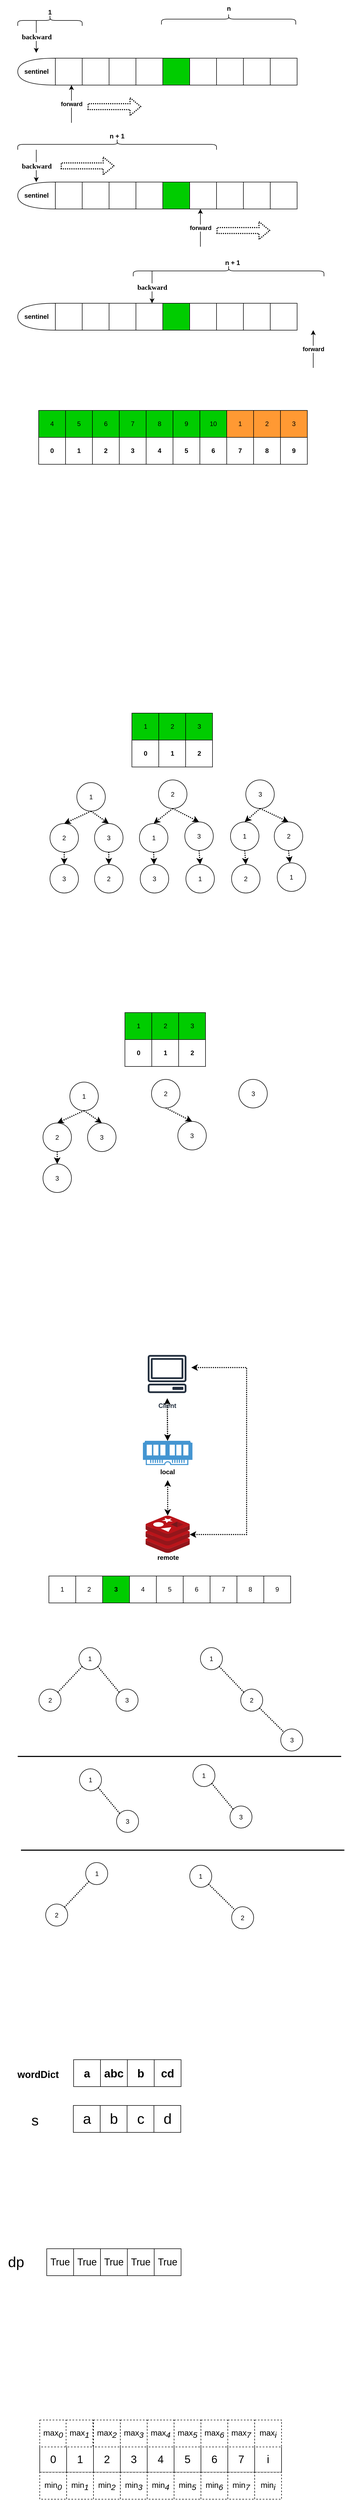 <mxfile version="20.0.1" type="github">
  <diagram id="Dr74Nfa-2rwZNSHrZAWI" name="第 1 页">
    <mxGraphModel dx="1118" dy="1757" grid="0" gridSize="10" guides="1" tooltips="1" connect="1" arrows="1" fold="1" page="1" pageScale="1" pageWidth="827" pageHeight="1169" math="0" shadow="0">
      <root>
        <mxCell id="0" />
        <mxCell id="1" parent="0" />
        <mxCell id="zb1QjtV-zfv-W0wiVC0V-11" value="" style="group;fillColor=#00CC00;" vertex="1" connectable="0" parent="1">
          <mxGeometry x="150" y="465" width="450" height="50" as="geometry" />
        </mxCell>
        <mxCell id="zb1QjtV-zfv-W0wiVC0V-2" value="" style="whiteSpace=wrap;html=1;aspect=fixed;" vertex="1" parent="zb1QjtV-zfv-W0wiVC0V-11">
          <mxGeometry width="50" height="50" as="geometry" />
        </mxCell>
        <mxCell id="zb1QjtV-zfv-W0wiVC0V-3" value="" style="whiteSpace=wrap;html=1;aspect=fixed;" vertex="1" parent="zb1QjtV-zfv-W0wiVC0V-11">
          <mxGeometry x="50" width="50" height="50" as="geometry" />
        </mxCell>
        <mxCell id="zb1QjtV-zfv-W0wiVC0V-4" value="" style="whiteSpace=wrap;html=1;aspect=fixed;" vertex="1" parent="zb1QjtV-zfv-W0wiVC0V-11">
          <mxGeometry x="100" width="50" height="50" as="geometry" />
        </mxCell>
        <mxCell id="zb1QjtV-zfv-W0wiVC0V-5" value="" style="whiteSpace=wrap;html=1;aspect=fixed;" vertex="1" parent="zb1QjtV-zfv-W0wiVC0V-11">
          <mxGeometry x="150" width="50" height="50" as="geometry" />
        </mxCell>
        <mxCell id="zb1QjtV-zfv-W0wiVC0V-6" value="" style="whiteSpace=wrap;html=1;aspect=fixed;fillColor=#00CC00;" vertex="1" parent="zb1QjtV-zfv-W0wiVC0V-11">
          <mxGeometry x="200" width="50" height="50" as="geometry" />
        </mxCell>
        <mxCell id="zb1QjtV-zfv-W0wiVC0V-7" value="" style="whiteSpace=wrap;html=1;aspect=fixed;" vertex="1" parent="zb1QjtV-zfv-W0wiVC0V-11">
          <mxGeometry x="250" width="50" height="50" as="geometry" />
        </mxCell>
        <mxCell id="zb1QjtV-zfv-W0wiVC0V-8" value="" style="whiteSpace=wrap;html=1;aspect=fixed;" vertex="1" parent="zb1QjtV-zfv-W0wiVC0V-11">
          <mxGeometry x="300" width="50" height="50" as="geometry" />
        </mxCell>
        <mxCell id="zb1QjtV-zfv-W0wiVC0V-9" value="" style="whiteSpace=wrap;html=1;aspect=fixed;" vertex="1" parent="zb1QjtV-zfv-W0wiVC0V-11">
          <mxGeometry x="350" width="50" height="50" as="geometry" />
        </mxCell>
        <mxCell id="zb1QjtV-zfv-W0wiVC0V-10" value="" style="whiteSpace=wrap;html=1;aspect=fixed;" vertex="1" parent="zb1QjtV-zfv-W0wiVC0V-11">
          <mxGeometry x="400" width="50" height="50" as="geometry" />
        </mxCell>
        <mxCell id="zb1QjtV-zfv-W0wiVC0V-12" value="&lt;span style=&quot;&quot;&gt;sentinel&lt;/span&gt;" style="shape=or;whiteSpace=wrap;html=1;direction=west;fontStyle=1" vertex="1" parent="1">
          <mxGeometry x="80" y="465" width="70" height="50" as="geometry" />
        </mxCell>
        <mxCell id="zb1QjtV-zfv-W0wiVC0V-13" value="&lt;span style=&quot;font-family: &amp;quot;Microsoft YaHei&amp;quot;; font-size: 13px; text-align: start;&quot;&gt;backward&lt;/span&gt;" style="endArrow=classic;html=1;rounded=0;fontStyle=1" edge="1" parent="1">
          <mxGeometry width="50" height="50" relative="1" as="geometry">
            <mxPoint x="330" y="405" as="sourcePoint" />
            <mxPoint x="330" y="465" as="targetPoint" />
          </mxGeometry>
        </mxCell>
        <mxCell id="zb1QjtV-zfv-W0wiVC0V-14" value="forward" style="endArrow=classic;html=1;rounded=0;fontStyle=1" edge="1" parent="1">
          <mxGeometry width="50" height="50" relative="1" as="geometry">
            <mxPoint x="630" y="585" as="sourcePoint" />
            <mxPoint x="630" y="515" as="targetPoint" />
            <Array as="points">
              <mxPoint x="630" y="545" />
            </Array>
          </mxGeometry>
        </mxCell>
        <mxCell id="zb1QjtV-zfv-W0wiVC0V-16" value="" style="group;fillColor=#00CC00;" vertex="1" connectable="0" parent="1">
          <mxGeometry x="150" y="10" width="450" height="50" as="geometry" />
        </mxCell>
        <mxCell id="zb1QjtV-zfv-W0wiVC0V-17" value="" style="whiteSpace=wrap;html=1;aspect=fixed;" vertex="1" parent="zb1QjtV-zfv-W0wiVC0V-16">
          <mxGeometry width="50" height="50" as="geometry" />
        </mxCell>
        <mxCell id="zb1QjtV-zfv-W0wiVC0V-18" value="" style="whiteSpace=wrap;html=1;aspect=fixed;" vertex="1" parent="zb1QjtV-zfv-W0wiVC0V-16">
          <mxGeometry x="50" width="50" height="50" as="geometry" />
        </mxCell>
        <mxCell id="zb1QjtV-zfv-W0wiVC0V-19" value="" style="whiteSpace=wrap;html=1;aspect=fixed;" vertex="1" parent="zb1QjtV-zfv-W0wiVC0V-16">
          <mxGeometry x="100" width="50" height="50" as="geometry" />
        </mxCell>
        <mxCell id="zb1QjtV-zfv-W0wiVC0V-20" value="" style="whiteSpace=wrap;html=1;aspect=fixed;" vertex="1" parent="zb1QjtV-zfv-W0wiVC0V-16">
          <mxGeometry x="150" width="50" height="50" as="geometry" />
        </mxCell>
        <mxCell id="zb1QjtV-zfv-W0wiVC0V-21" value="" style="whiteSpace=wrap;html=1;aspect=fixed;fillColor=#00CC00;" vertex="1" parent="zb1QjtV-zfv-W0wiVC0V-16">
          <mxGeometry x="200" width="50" height="50" as="geometry" />
        </mxCell>
        <mxCell id="zb1QjtV-zfv-W0wiVC0V-22" value="" style="whiteSpace=wrap;html=1;aspect=fixed;" vertex="1" parent="zb1QjtV-zfv-W0wiVC0V-16">
          <mxGeometry x="250" width="50" height="50" as="geometry" />
        </mxCell>
        <mxCell id="zb1QjtV-zfv-W0wiVC0V-23" value="" style="whiteSpace=wrap;html=1;aspect=fixed;" vertex="1" parent="zb1QjtV-zfv-W0wiVC0V-16">
          <mxGeometry x="300" width="50" height="50" as="geometry" />
        </mxCell>
        <mxCell id="zb1QjtV-zfv-W0wiVC0V-24" value="" style="whiteSpace=wrap;html=1;aspect=fixed;" vertex="1" parent="zb1QjtV-zfv-W0wiVC0V-16">
          <mxGeometry x="350" width="50" height="50" as="geometry" />
        </mxCell>
        <mxCell id="zb1QjtV-zfv-W0wiVC0V-25" value="" style="whiteSpace=wrap;html=1;aspect=fixed;" vertex="1" parent="zb1QjtV-zfv-W0wiVC0V-16">
          <mxGeometry x="400" width="50" height="50" as="geometry" />
        </mxCell>
        <mxCell id="zb1QjtV-zfv-W0wiVC0V-26" value="sentinel" style="shape=or;whiteSpace=wrap;html=1;direction=west;fontStyle=1" vertex="1" parent="1">
          <mxGeometry x="80" y="10" width="70" height="50" as="geometry" />
        </mxCell>
        <mxCell id="zb1QjtV-zfv-W0wiVC0V-27" value="&lt;span style=&quot;font-family: &amp;quot;Microsoft YaHei&amp;quot;; font-size: 13px; text-align: start;&quot;&gt;backward&lt;/span&gt;" style="endArrow=classic;html=1;rounded=0;fontStyle=1" edge="1" parent="1">
          <mxGeometry width="50" height="50" relative="1" as="geometry">
            <mxPoint x="114.5" y="-60" as="sourcePoint" />
            <mxPoint x="114.5" as="targetPoint" />
          </mxGeometry>
        </mxCell>
        <mxCell id="zb1QjtV-zfv-W0wiVC0V-28" value="forward" style="endArrow=classic;html=1;rounded=0;fontStyle=1" edge="1" parent="1">
          <mxGeometry width="50" height="50" relative="1" as="geometry">
            <mxPoint x="180" y="130" as="sourcePoint" />
            <mxPoint x="180" y="60" as="targetPoint" />
            <Array as="points">
              <mxPoint x="180" y="90" />
            </Array>
          </mxGeometry>
        </mxCell>
        <mxCell id="zb1QjtV-zfv-W0wiVC0V-29" value="" style="group;fillColor=#00CC00;" vertex="1" connectable="0" parent="1">
          <mxGeometry x="150" y="240" width="450" height="50" as="geometry" />
        </mxCell>
        <mxCell id="zb1QjtV-zfv-W0wiVC0V-30" value="" style="whiteSpace=wrap;html=1;aspect=fixed;" vertex="1" parent="zb1QjtV-zfv-W0wiVC0V-29">
          <mxGeometry width="50" height="50" as="geometry" />
        </mxCell>
        <mxCell id="zb1QjtV-zfv-W0wiVC0V-31" value="" style="whiteSpace=wrap;html=1;aspect=fixed;" vertex="1" parent="zb1QjtV-zfv-W0wiVC0V-29">
          <mxGeometry x="50" width="50" height="50" as="geometry" />
        </mxCell>
        <mxCell id="zb1QjtV-zfv-W0wiVC0V-32" value="" style="whiteSpace=wrap;html=1;aspect=fixed;" vertex="1" parent="zb1QjtV-zfv-W0wiVC0V-29">
          <mxGeometry x="100" width="50" height="50" as="geometry" />
        </mxCell>
        <mxCell id="zb1QjtV-zfv-W0wiVC0V-33" value="" style="whiteSpace=wrap;html=1;aspect=fixed;" vertex="1" parent="zb1QjtV-zfv-W0wiVC0V-29">
          <mxGeometry x="150" width="50" height="50" as="geometry" />
        </mxCell>
        <mxCell id="zb1QjtV-zfv-W0wiVC0V-34" value="" style="whiteSpace=wrap;html=1;aspect=fixed;fillColor=#00CC00;" vertex="1" parent="zb1QjtV-zfv-W0wiVC0V-29">
          <mxGeometry x="200" width="50" height="50" as="geometry" />
        </mxCell>
        <mxCell id="zb1QjtV-zfv-W0wiVC0V-35" value="" style="whiteSpace=wrap;html=1;aspect=fixed;" vertex="1" parent="zb1QjtV-zfv-W0wiVC0V-29">
          <mxGeometry x="250" width="50" height="50" as="geometry" />
        </mxCell>
        <mxCell id="zb1QjtV-zfv-W0wiVC0V-36" value="" style="whiteSpace=wrap;html=1;aspect=fixed;" vertex="1" parent="zb1QjtV-zfv-W0wiVC0V-29">
          <mxGeometry x="300" width="50" height="50" as="geometry" />
        </mxCell>
        <mxCell id="zb1QjtV-zfv-W0wiVC0V-37" value="" style="whiteSpace=wrap;html=1;aspect=fixed;" vertex="1" parent="zb1QjtV-zfv-W0wiVC0V-29">
          <mxGeometry x="350" width="50" height="50" as="geometry" />
        </mxCell>
        <mxCell id="zb1QjtV-zfv-W0wiVC0V-38" value="" style="whiteSpace=wrap;html=1;aspect=fixed;" vertex="1" parent="zb1QjtV-zfv-W0wiVC0V-29">
          <mxGeometry x="400" width="50" height="50" as="geometry" />
        </mxCell>
        <mxCell id="zb1QjtV-zfv-W0wiVC0V-39" value="&lt;span style=&quot;&quot;&gt;sentinel&lt;/span&gt;" style="shape=or;whiteSpace=wrap;html=1;direction=west;fontStyle=1" vertex="1" parent="1">
          <mxGeometry x="80" y="240" width="70" height="50" as="geometry" />
        </mxCell>
        <mxCell id="zb1QjtV-zfv-W0wiVC0V-40" value="&lt;span style=&quot;font-family: &amp;quot;Microsoft YaHei&amp;quot;; font-size: 13px; text-align: start;&quot;&gt;backward&lt;/span&gt;" style="endArrow=classic;html=1;rounded=0;fontStyle=1" edge="1" parent="1">
          <mxGeometry width="50" height="50" relative="1" as="geometry">
            <mxPoint x="114.5" y="180" as="sourcePoint" />
            <mxPoint x="114.5" y="240" as="targetPoint" />
          </mxGeometry>
        </mxCell>
        <mxCell id="zb1QjtV-zfv-W0wiVC0V-41" value="forward" style="endArrow=classic;html=1;rounded=0;fontStyle=1" edge="1" parent="1">
          <mxGeometry width="50" height="50" relative="1" as="geometry">
            <mxPoint x="420" y="360" as="sourcePoint" />
            <mxPoint x="420" y="290" as="targetPoint" />
            <Array as="points">
              <mxPoint x="420" y="320" />
            </Array>
          </mxGeometry>
        </mxCell>
        <mxCell id="zb1QjtV-zfv-W0wiVC0V-42" value="" style="shape=curlyBracket;whiteSpace=wrap;html=1;rounded=1;fillColor=#00CC00;direction=south;" vertex="1" parent="1">
          <mxGeometry x="80" y="160" width="370" height="20" as="geometry" />
        </mxCell>
        <mxCell id="zb1QjtV-zfv-W0wiVC0V-43" value="n + 1" style="text;html=1;strokeColor=none;fillColor=none;align=center;verticalAlign=middle;whiteSpace=wrap;rounded=0;fontStyle=1" vertex="1" parent="1">
          <mxGeometry x="235" y="140" width="60" height="30" as="geometry" />
        </mxCell>
        <mxCell id="zb1QjtV-zfv-W0wiVC0V-44" value="" style="shape=curlyBracket;whiteSpace=wrap;html=1;rounded=1;fillColor=#00CC00;direction=south;" vertex="1" parent="1">
          <mxGeometry x="80" y="-70" width="120" height="20" as="geometry" />
        </mxCell>
        <mxCell id="zb1QjtV-zfv-W0wiVC0V-45" value="1" style="text;html=1;strokeColor=none;fillColor=none;align=center;verticalAlign=middle;whiteSpace=wrap;rounded=0;fontStyle=1" vertex="1" parent="1">
          <mxGeometry x="110" y="-90" width="60" height="30" as="geometry" />
        </mxCell>
        <mxCell id="zb1QjtV-zfv-W0wiVC0V-46" value="" style="shape=curlyBracket;whiteSpace=wrap;html=1;rounded=1;fillColor=#00CC00;direction=south;" vertex="1" parent="1">
          <mxGeometry x="347.5" y="-72.5" width="250" height="20" as="geometry" />
        </mxCell>
        <mxCell id="zb1QjtV-zfv-W0wiVC0V-47" value="n" style="text;html=1;strokeColor=none;fillColor=none;align=center;verticalAlign=middle;whiteSpace=wrap;rounded=0;fontStyle=1" vertex="1" parent="1">
          <mxGeometry x="442.5" y="-97.5" width="60" height="30" as="geometry" />
        </mxCell>
        <mxCell id="zb1QjtV-zfv-W0wiVC0V-48" value="" style="shape=curlyBracket;whiteSpace=wrap;html=1;rounded=1;fillColor=#00CC00;direction=south;" vertex="1" parent="1">
          <mxGeometry x="295" y="395" width="355" height="20" as="geometry" />
        </mxCell>
        <mxCell id="zb1QjtV-zfv-W0wiVC0V-49" value="n + 1" style="text;html=1;strokeColor=none;fillColor=none;align=center;verticalAlign=middle;whiteSpace=wrap;rounded=0;fontStyle=1" vertex="1" parent="1">
          <mxGeometry x="450" y="375" width="60" height="30" as="geometry" />
        </mxCell>
        <mxCell id="zb1QjtV-zfv-W0wiVC0V-53" value="" style="shape=flexArrow;endArrow=classic;html=1;rounded=0;dashed=1;dashPattern=1 1;fontStyle=1;strokeWidth=2;" edge="1" parent="1">
          <mxGeometry width="50" height="50" relative="1" as="geometry">
            <mxPoint x="210" y="100" as="sourcePoint" />
            <mxPoint x="310" y="100" as="targetPoint" />
          </mxGeometry>
        </mxCell>
        <mxCell id="zb1QjtV-zfv-W0wiVC0V-54" value="" style="shape=flexArrow;endArrow=classic;html=1;rounded=0;dashed=1;dashPattern=1 1;fontStyle=1;strokeWidth=2;" edge="1" parent="1">
          <mxGeometry width="50" height="50" relative="1" as="geometry">
            <mxPoint x="450" y="330" as="sourcePoint" />
            <mxPoint x="550" y="330" as="targetPoint" />
          </mxGeometry>
        </mxCell>
        <mxCell id="zb1QjtV-zfv-W0wiVC0V-55" value="" style="shape=flexArrow;endArrow=classic;html=1;rounded=0;dashed=1;dashPattern=1 1;fontStyle=1;strokeWidth=2;" edge="1" parent="1">
          <mxGeometry width="50" height="50" relative="1" as="geometry">
            <mxPoint x="160" y="210" as="sourcePoint" />
            <mxPoint x="260" y="210" as="targetPoint" />
          </mxGeometry>
        </mxCell>
        <mxCell id="zb1QjtV-zfv-W0wiVC0V-56" value="" style="group" vertex="1" connectable="0" parent="1">
          <mxGeometry x="119" y="664" width="450" height="50" as="geometry" />
        </mxCell>
        <mxCell id="zb1QjtV-zfv-W0wiVC0V-57" value="4" style="whiteSpace=wrap;html=1;aspect=fixed;fillColor=#00CC00;" vertex="1" parent="zb1QjtV-zfv-W0wiVC0V-56">
          <mxGeometry width="50" height="50" as="geometry" />
        </mxCell>
        <mxCell id="zb1QjtV-zfv-W0wiVC0V-58" value="5" style="whiteSpace=wrap;html=1;aspect=fixed;fillColor=#00CC00;" vertex="1" parent="zb1QjtV-zfv-W0wiVC0V-56">
          <mxGeometry x="50" width="50" height="50" as="geometry" />
        </mxCell>
        <mxCell id="zb1QjtV-zfv-W0wiVC0V-59" value="6" style="whiteSpace=wrap;html=1;aspect=fixed;fillColor=#00CC00;" vertex="1" parent="zb1QjtV-zfv-W0wiVC0V-56">
          <mxGeometry x="100" width="50" height="50" as="geometry" />
        </mxCell>
        <mxCell id="zb1QjtV-zfv-W0wiVC0V-60" value="7" style="whiteSpace=wrap;html=1;aspect=fixed;fillColor=#00CC00;" vertex="1" parent="zb1QjtV-zfv-W0wiVC0V-56">
          <mxGeometry x="150" width="50" height="50" as="geometry" />
        </mxCell>
        <mxCell id="zb1QjtV-zfv-W0wiVC0V-61" value="8" style="whiteSpace=wrap;html=1;aspect=fixed;fillColor=#00CC00;" vertex="1" parent="zb1QjtV-zfv-W0wiVC0V-56">
          <mxGeometry x="200" width="50" height="50" as="geometry" />
        </mxCell>
        <mxCell id="zb1QjtV-zfv-W0wiVC0V-62" value="9" style="whiteSpace=wrap;html=1;aspect=fixed;fillColor=#00CC00;" vertex="1" parent="zb1QjtV-zfv-W0wiVC0V-56">
          <mxGeometry x="250" width="50" height="50" as="geometry" />
        </mxCell>
        <mxCell id="zb1QjtV-zfv-W0wiVC0V-63" value="10" style="whiteSpace=wrap;html=1;aspect=fixed;fillColor=#00CC00;" vertex="1" parent="zb1QjtV-zfv-W0wiVC0V-56">
          <mxGeometry x="300" width="50" height="50" as="geometry" />
        </mxCell>
        <mxCell id="zb1QjtV-zfv-W0wiVC0V-64" value="1" style="whiteSpace=wrap;html=1;aspect=fixed;fillColor=#FF9933;" vertex="1" parent="zb1QjtV-zfv-W0wiVC0V-56">
          <mxGeometry x="350" width="50" height="50" as="geometry" />
        </mxCell>
        <mxCell id="zb1QjtV-zfv-W0wiVC0V-65" value="2" style="whiteSpace=wrap;html=1;aspect=fixed;fillColor=#FF9933;" vertex="1" parent="zb1QjtV-zfv-W0wiVC0V-56">
          <mxGeometry x="400" width="50" height="50" as="geometry" />
        </mxCell>
        <mxCell id="zb1QjtV-zfv-W0wiVC0V-66" value="0" style="group;fontStyle=1" vertex="1" connectable="0" parent="1">
          <mxGeometry x="119" y="714" width="450" height="50" as="geometry" />
        </mxCell>
        <mxCell id="zb1QjtV-zfv-W0wiVC0V-67" value="0" style="whiteSpace=wrap;html=1;aspect=fixed;fontStyle=1" vertex="1" parent="zb1QjtV-zfv-W0wiVC0V-66">
          <mxGeometry width="50" height="50" as="geometry" />
        </mxCell>
        <mxCell id="zb1QjtV-zfv-W0wiVC0V-68" value="1" style="whiteSpace=wrap;html=1;aspect=fixed;fontStyle=1" vertex="1" parent="zb1QjtV-zfv-W0wiVC0V-66">
          <mxGeometry x="50" width="50" height="50" as="geometry" />
        </mxCell>
        <mxCell id="zb1QjtV-zfv-W0wiVC0V-69" value="2" style="whiteSpace=wrap;html=1;aspect=fixed;fontStyle=1" vertex="1" parent="zb1QjtV-zfv-W0wiVC0V-66">
          <mxGeometry x="100" width="50" height="50" as="geometry" />
        </mxCell>
        <mxCell id="zb1QjtV-zfv-W0wiVC0V-70" value="3" style="whiteSpace=wrap;html=1;aspect=fixed;fontStyle=1" vertex="1" parent="zb1QjtV-zfv-W0wiVC0V-66">
          <mxGeometry x="150" width="50" height="50" as="geometry" />
        </mxCell>
        <mxCell id="zb1QjtV-zfv-W0wiVC0V-71" value="4" style="whiteSpace=wrap;html=1;aspect=fixed;fontStyle=1" vertex="1" parent="zb1QjtV-zfv-W0wiVC0V-66">
          <mxGeometry x="200" width="50" height="50" as="geometry" />
        </mxCell>
        <mxCell id="zb1QjtV-zfv-W0wiVC0V-72" value="5" style="whiteSpace=wrap;html=1;aspect=fixed;fontStyle=1" vertex="1" parent="zb1QjtV-zfv-W0wiVC0V-66">
          <mxGeometry x="250" width="50" height="50" as="geometry" />
        </mxCell>
        <mxCell id="zb1QjtV-zfv-W0wiVC0V-73" value="6" style="whiteSpace=wrap;html=1;aspect=fixed;fontStyle=1" vertex="1" parent="zb1QjtV-zfv-W0wiVC0V-66">
          <mxGeometry x="300" width="50" height="50" as="geometry" />
        </mxCell>
        <mxCell id="zb1QjtV-zfv-W0wiVC0V-74" value="7" style="whiteSpace=wrap;html=1;aspect=fixed;fontStyle=1" vertex="1" parent="zb1QjtV-zfv-W0wiVC0V-66">
          <mxGeometry x="350" width="50" height="50" as="geometry" />
        </mxCell>
        <mxCell id="zb1QjtV-zfv-W0wiVC0V-75" value="8" style="whiteSpace=wrap;html=1;aspect=fixed;fontStyle=1" vertex="1" parent="zb1QjtV-zfv-W0wiVC0V-66">
          <mxGeometry x="400" width="50" height="50" as="geometry" />
        </mxCell>
        <mxCell id="zb1QjtV-zfv-W0wiVC0V-86" value="3" style="whiteSpace=wrap;html=1;aspect=fixed;fillColor=#FF9933;" vertex="1" parent="1">
          <mxGeometry x="569" y="664" width="50" height="50" as="geometry" />
        </mxCell>
        <mxCell id="zb1QjtV-zfv-W0wiVC0V-87" value="9" style="whiteSpace=wrap;html=1;aspect=fixed;fontStyle=1" vertex="1" parent="1">
          <mxGeometry x="569" y="714" width="50" height="50" as="geometry" />
        </mxCell>
        <mxCell id="zb1QjtV-zfv-W0wiVC0V-88" value="1" style="whiteSpace=wrap;html=1;aspect=fixed;fillColor=#00CC00;" vertex="1" parent="1">
          <mxGeometry x="292.5" y="1226" width="50" height="50" as="geometry" />
        </mxCell>
        <mxCell id="zb1QjtV-zfv-W0wiVC0V-89" value="2" style="whiteSpace=wrap;html=1;aspect=fixed;fillColor=#00CC00;" vertex="1" parent="1">
          <mxGeometry x="342.5" y="1226" width="50" height="50" as="geometry" />
        </mxCell>
        <mxCell id="zb1QjtV-zfv-W0wiVC0V-90" value="3" style="whiteSpace=wrap;html=1;aspect=fixed;fillColor=#00CC00;" vertex="1" parent="1">
          <mxGeometry x="392.5" y="1226" width="50" height="50" as="geometry" />
        </mxCell>
        <mxCell id="zb1QjtV-zfv-W0wiVC0V-91" value="0" style="whiteSpace=wrap;html=1;aspect=fixed;fontStyle=1" vertex="1" parent="1">
          <mxGeometry x="292.5" y="1276" width="50" height="50" as="geometry" />
        </mxCell>
        <mxCell id="zb1QjtV-zfv-W0wiVC0V-92" value="1" style="whiteSpace=wrap;html=1;aspect=fixed;fontStyle=1" vertex="1" parent="1">
          <mxGeometry x="342.5" y="1276" width="50" height="50" as="geometry" />
        </mxCell>
        <mxCell id="zb1QjtV-zfv-W0wiVC0V-93" value="2" style="whiteSpace=wrap;html=1;aspect=fixed;fontStyle=1" vertex="1" parent="1">
          <mxGeometry x="392.5" y="1276" width="50" height="50" as="geometry" />
        </mxCell>
        <mxCell id="zb1QjtV-zfv-W0wiVC0V-110" style="rounded=0;orthogonalLoop=1;jettySize=auto;html=1;exitX=0.5;exitY=1;exitDx=0;exitDy=0;entryX=0.5;entryY=0;entryDx=0;entryDy=0;dashed=1;dashPattern=1 1;strokeWidth=2;" edge="1" parent="1" source="zb1QjtV-zfv-W0wiVC0V-94" target="zb1QjtV-zfv-W0wiVC0V-97">
          <mxGeometry relative="1" as="geometry" />
        </mxCell>
        <mxCell id="zb1QjtV-zfv-W0wiVC0V-111" style="edgeStyle=none;rounded=0;orthogonalLoop=1;jettySize=auto;html=1;exitX=0.5;exitY=1;exitDx=0;exitDy=0;entryX=0.5;entryY=0;entryDx=0;entryDy=0;dashed=1;dashPattern=1 1;strokeWidth=2;" edge="1" parent="1" source="zb1QjtV-zfv-W0wiVC0V-94" target="zb1QjtV-zfv-W0wiVC0V-98">
          <mxGeometry relative="1" as="geometry" />
        </mxCell>
        <mxCell id="zb1QjtV-zfv-W0wiVC0V-94" value="1" style="ellipse;whiteSpace=wrap;html=1;aspect=fixed;fillColor=none;" vertex="1" parent="1">
          <mxGeometry x="190" y="1355" width="53" height="53" as="geometry" />
        </mxCell>
        <mxCell id="zb1QjtV-zfv-W0wiVC0V-114" style="edgeStyle=none;rounded=0;orthogonalLoop=1;jettySize=auto;html=1;exitX=0.5;exitY=1;exitDx=0;exitDy=0;entryX=0.5;entryY=0;entryDx=0;entryDy=0;dashed=1;dashPattern=1 1;strokeWidth=2;" edge="1" parent="1" source="zb1QjtV-zfv-W0wiVC0V-95" target="zb1QjtV-zfv-W0wiVC0V-99">
          <mxGeometry relative="1" as="geometry" />
        </mxCell>
        <mxCell id="zb1QjtV-zfv-W0wiVC0V-115" style="edgeStyle=none;rounded=0;orthogonalLoop=1;jettySize=auto;html=1;exitX=0.5;exitY=1;exitDx=0;exitDy=0;entryX=0.5;entryY=0;entryDx=0;entryDy=0;dashed=1;dashPattern=1 1;strokeWidth=2;" edge="1" parent="1" source="zb1QjtV-zfv-W0wiVC0V-95" target="zb1QjtV-zfv-W0wiVC0V-100">
          <mxGeometry relative="1" as="geometry" />
        </mxCell>
        <mxCell id="zb1QjtV-zfv-W0wiVC0V-95" value="2" style="ellipse;whiteSpace=wrap;html=1;aspect=fixed;fillColor=none;" vertex="1" parent="1">
          <mxGeometry x="342" y="1350" width="53" height="53" as="geometry" />
        </mxCell>
        <mxCell id="zb1QjtV-zfv-W0wiVC0V-118" style="edgeStyle=none;rounded=0;orthogonalLoop=1;jettySize=auto;html=1;exitX=0.5;exitY=1;exitDx=0;exitDy=0;entryX=0.5;entryY=0;entryDx=0;entryDy=0;dashed=1;dashPattern=1 1;strokeWidth=2;" edge="1" parent="1" source="zb1QjtV-zfv-W0wiVC0V-96" target="zb1QjtV-zfv-W0wiVC0V-101">
          <mxGeometry relative="1" as="geometry" />
        </mxCell>
        <mxCell id="zb1QjtV-zfv-W0wiVC0V-119" style="edgeStyle=none;rounded=0;orthogonalLoop=1;jettySize=auto;html=1;exitX=0.5;exitY=1;exitDx=0;exitDy=0;entryX=0.5;entryY=0;entryDx=0;entryDy=0;dashed=1;dashPattern=1 1;strokeWidth=2;" edge="1" parent="1" source="zb1QjtV-zfv-W0wiVC0V-96" target="zb1QjtV-zfv-W0wiVC0V-102">
          <mxGeometry relative="1" as="geometry" />
        </mxCell>
        <mxCell id="zb1QjtV-zfv-W0wiVC0V-96" value="3" style="ellipse;whiteSpace=wrap;html=1;aspect=fixed;fillColor=none;" vertex="1" parent="1">
          <mxGeometry x="504.5" y="1350" width="53" height="53" as="geometry" />
        </mxCell>
        <mxCell id="zb1QjtV-zfv-W0wiVC0V-112" style="edgeStyle=none;rounded=0;orthogonalLoop=1;jettySize=auto;html=1;exitX=0.5;exitY=1;exitDx=0;exitDy=0;entryX=0.5;entryY=0;entryDx=0;entryDy=0;dashed=1;dashPattern=1 1;strokeWidth=2;" edge="1" parent="1" source="zb1QjtV-zfv-W0wiVC0V-97" target="zb1QjtV-zfv-W0wiVC0V-103">
          <mxGeometry relative="1" as="geometry" />
        </mxCell>
        <mxCell id="zb1QjtV-zfv-W0wiVC0V-97" value="2" style="ellipse;whiteSpace=wrap;html=1;aspect=fixed;fillColor=none;" vertex="1" parent="1">
          <mxGeometry x="140" y="1431" width="53" height="53" as="geometry" />
        </mxCell>
        <mxCell id="zb1QjtV-zfv-W0wiVC0V-113" style="edgeStyle=none;rounded=0;orthogonalLoop=1;jettySize=auto;html=1;exitX=0.5;exitY=1;exitDx=0;exitDy=0;entryX=0.5;entryY=0;entryDx=0;entryDy=0;dashed=1;dashPattern=1 1;strokeWidth=2;" edge="1" parent="1" source="zb1QjtV-zfv-W0wiVC0V-98" target="zb1QjtV-zfv-W0wiVC0V-104">
          <mxGeometry relative="1" as="geometry" />
        </mxCell>
        <mxCell id="zb1QjtV-zfv-W0wiVC0V-98" value="3" style="ellipse;whiteSpace=wrap;html=1;aspect=fixed;fillColor=none;" vertex="1" parent="1">
          <mxGeometry x="223" y="1431" width="53" height="53" as="geometry" />
        </mxCell>
        <mxCell id="zb1QjtV-zfv-W0wiVC0V-116" style="edgeStyle=none;rounded=0;orthogonalLoop=1;jettySize=auto;html=1;exitX=0.5;exitY=1;exitDx=0;exitDy=0;dashed=1;dashPattern=1 1;strokeWidth=2;" edge="1" parent="1" source="zb1QjtV-zfv-W0wiVC0V-99" target="zb1QjtV-zfv-W0wiVC0V-105">
          <mxGeometry relative="1" as="geometry" />
        </mxCell>
        <mxCell id="zb1QjtV-zfv-W0wiVC0V-99" value="1" style="ellipse;whiteSpace=wrap;html=1;aspect=fixed;fillColor=none;" vertex="1" parent="1">
          <mxGeometry x="306.5" y="1431" width="53" height="53" as="geometry" />
        </mxCell>
        <mxCell id="zb1QjtV-zfv-W0wiVC0V-117" style="edgeStyle=none;rounded=0;orthogonalLoop=1;jettySize=auto;html=1;exitX=0.5;exitY=1;exitDx=0;exitDy=0;entryX=0.5;entryY=0;entryDx=0;entryDy=0;dashed=1;dashPattern=1 1;strokeWidth=2;" edge="1" parent="1" source="zb1QjtV-zfv-W0wiVC0V-100" target="zb1QjtV-zfv-W0wiVC0V-106">
          <mxGeometry relative="1" as="geometry" />
        </mxCell>
        <mxCell id="zb1QjtV-zfv-W0wiVC0V-100" value="3" style="ellipse;whiteSpace=wrap;html=1;aspect=fixed;fillColor=none;" vertex="1" parent="1">
          <mxGeometry x="391" y="1428" width="53" height="53" as="geometry" />
        </mxCell>
        <mxCell id="zb1QjtV-zfv-W0wiVC0V-120" style="edgeStyle=none;rounded=0;orthogonalLoop=1;jettySize=auto;html=1;exitX=0.5;exitY=1;exitDx=0;exitDy=0;entryX=0.5;entryY=0;entryDx=0;entryDy=0;dashed=1;dashPattern=1 1;strokeWidth=2;" edge="1" parent="1" source="zb1QjtV-zfv-W0wiVC0V-101" target="zb1QjtV-zfv-W0wiVC0V-107">
          <mxGeometry relative="1" as="geometry" />
        </mxCell>
        <mxCell id="zb1QjtV-zfv-W0wiVC0V-101" value="1" style="ellipse;whiteSpace=wrap;html=1;aspect=fixed;fillColor=none;" vertex="1" parent="1">
          <mxGeometry x="476" y="1428" width="53" height="53" as="geometry" />
        </mxCell>
        <mxCell id="zb1QjtV-zfv-W0wiVC0V-121" style="edgeStyle=none;rounded=0;orthogonalLoop=1;jettySize=auto;html=1;exitX=0.5;exitY=1;exitDx=0;exitDy=0;dashed=1;dashPattern=1 1;strokeWidth=2;" edge="1" parent="1" source="zb1QjtV-zfv-W0wiVC0V-102" target="zb1QjtV-zfv-W0wiVC0V-108">
          <mxGeometry relative="1" as="geometry" />
        </mxCell>
        <mxCell id="zb1QjtV-zfv-W0wiVC0V-102" value="2" style="ellipse;whiteSpace=wrap;html=1;aspect=fixed;fillColor=none;" vertex="1" parent="1">
          <mxGeometry x="557.5" y="1428" width="53" height="53" as="geometry" />
        </mxCell>
        <mxCell id="zb1QjtV-zfv-W0wiVC0V-103" value="3" style="ellipse;whiteSpace=wrap;html=1;aspect=fixed;fillColor=none;" vertex="1" parent="1">
          <mxGeometry x="140" y="1507" width="53" height="53" as="geometry" />
        </mxCell>
        <mxCell id="zb1QjtV-zfv-W0wiVC0V-104" value="2" style="ellipse;whiteSpace=wrap;html=1;aspect=fixed;fillColor=none;" vertex="1" parent="1">
          <mxGeometry x="223" y="1507" width="53" height="53" as="geometry" />
        </mxCell>
        <mxCell id="zb1QjtV-zfv-W0wiVC0V-105" value="3" style="ellipse;whiteSpace=wrap;html=1;aspect=fixed;fillColor=none;" vertex="1" parent="1">
          <mxGeometry x="308" y="1507" width="53" height="53" as="geometry" />
        </mxCell>
        <mxCell id="zb1QjtV-zfv-W0wiVC0V-106" value="1" style="ellipse;whiteSpace=wrap;html=1;aspect=fixed;fillColor=none;" vertex="1" parent="1">
          <mxGeometry x="393" y="1507" width="53" height="53" as="geometry" />
        </mxCell>
        <mxCell id="zb1QjtV-zfv-W0wiVC0V-107" value="2" style="ellipse;whiteSpace=wrap;html=1;aspect=fixed;fillColor=none;" vertex="1" parent="1">
          <mxGeometry x="478" y="1507" width="53" height="53" as="geometry" />
        </mxCell>
        <mxCell id="zb1QjtV-zfv-W0wiVC0V-108" value="1" style="ellipse;whiteSpace=wrap;html=1;aspect=fixed;fillColor=none;" vertex="1" parent="1">
          <mxGeometry x="563" y="1504" width="53" height="53" as="geometry" />
        </mxCell>
        <mxCell id="zb1QjtV-zfv-W0wiVC0V-122" value="1" style="whiteSpace=wrap;html=1;aspect=fixed;fillColor=#00CC00;" vertex="1" parent="1">
          <mxGeometry x="279.5" y="1782" width="50" height="50" as="geometry" />
        </mxCell>
        <mxCell id="zb1QjtV-zfv-W0wiVC0V-123" value="2" style="whiteSpace=wrap;html=1;aspect=fixed;fillColor=#00CC00;" vertex="1" parent="1">
          <mxGeometry x="329.5" y="1782" width="50" height="50" as="geometry" />
        </mxCell>
        <mxCell id="zb1QjtV-zfv-W0wiVC0V-124" value="3" style="whiteSpace=wrap;html=1;aspect=fixed;fillColor=#00CC00;" vertex="1" parent="1">
          <mxGeometry x="379.5" y="1782" width="50" height="50" as="geometry" />
        </mxCell>
        <mxCell id="zb1QjtV-zfv-W0wiVC0V-125" value="0" style="whiteSpace=wrap;html=1;aspect=fixed;fontStyle=1" vertex="1" parent="1">
          <mxGeometry x="279.5" y="1832" width="50" height="50" as="geometry" />
        </mxCell>
        <mxCell id="zb1QjtV-zfv-W0wiVC0V-126" value="1" style="whiteSpace=wrap;html=1;aspect=fixed;fontStyle=1" vertex="1" parent="1">
          <mxGeometry x="329.5" y="1832" width="50" height="50" as="geometry" />
        </mxCell>
        <mxCell id="zb1QjtV-zfv-W0wiVC0V-127" value="2" style="whiteSpace=wrap;html=1;aspect=fixed;fontStyle=1" vertex="1" parent="1">
          <mxGeometry x="379.5" y="1832" width="50" height="50" as="geometry" />
        </mxCell>
        <mxCell id="zb1QjtV-zfv-W0wiVC0V-128" style="rounded=0;orthogonalLoop=1;jettySize=auto;html=1;exitX=0.5;exitY=1;exitDx=0;exitDy=0;entryX=0.5;entryY=0;entryDx=0;entryDy=0;dashed=1;dashPattern=1 1;strokeWidth=2;" edge="1" parent="1" source="zb1QjtV-zfv-W0wiVC0V-130" target="zb1QjtV-zfv-W0wiVC0V-138">
          <mxGeometry relative="1" as="geometry" />
        </mxCell>
        <mxCell id="zb1QjtV-zfv-W0wiVC0V-129" style="edgeStyle=none;rounded=0;orthogonalLoop=1;jettySize=auto;html=1;exitX=0.5;exitY=1;exitDx=0;exitDy=0;entryX=0.5;entryY=0;entryDx=0;entryDy=0;dashed=1;dashPattern=1 1;strokeWidth=2;" edge="1" parent="1" source="zb1QjtV-zfv-W0wiVC0V-130" target="zb1QjtV-zfv-W0wiVC0V-140">
          <mxGeometry relative="1" as="geometry" />
        </mxCell>
        <mxCell id="zb1QjtV-zfv-W0wiVC0V-130" value="1" style="ellipse;whiteSpace=wrap;html=1;aspect=fixed;fillColor=none;" vertex="1" parent="1">
          <mxGeometry x="177" y="1911" width="53" height="53" as="geometry" />
        </mxCell>
        <mxCell id="zb1QjtV-zfv-W0wiVC0V-132" style="edgeStyle=none;rounded=0;orthogonalLoop=1;jettySize=auto;html=1;exitX=0.5;exitY=1;exitDx=0;exitDy=0;entryX=0.5;entryY=0;entryDx=0;entryDy=0;dashed=1;dashPattern=1 1;strokeWidth=2;" edge="1" parent="1" source="zb1QjtV-zfv-W0wiVC0V-133" target="zb1QjtV-zfv-W0wiVC0V-144">
          <mxGeometry relative="1" as="geometry" />
        </mxCell>
        <mxCell id="zb1QjtV-zfv-W0wiVC0V-133" value="2" style="ellipse;whiteSpace=wrap;html=1;aspect=fixed;fillColor=none;" vertex="1" parent="1">
          <mxGeometry x="329" y="1906" width="53" height="53" as="geometry" />
        </mxCell>
        <mxCell id="zb1QjtV-zfv-W0wiVC0V-136" value="3" style="ellipse;whiteSpace=wrap;html=1;aspect=fixed;fillColor=none;" vertex="1" parent="1">
          <mxGeometry x="491.5" y="1906" width="53" height="53" as="geometry" />
        </mxCell>
        <mxCell id="zb1QjtV-zfv-W0wiVC0V-137" style="edgeStyle=none;rounded=0;orthogonalLoop=1;jettySize=auto;html=1;exitX=0.5;exitY=1;exitDx=0;exitDy=0;entryX=0.5;entryY=0;entryDx=0;entryDy=0;dashed=1;dashPattern=1 1;strokeWidth=2;" edge="1" parent="1" source="zb1QjtV-zfv-W0wiVC0V-138" target="zb1QjtV-zfv-W0wiVC0V-149">
          <mxGeometry relative="1" as="geometry" />
        </mxCell>
        <mxCell id="zb1QjtV-zfv-W0wiVC0V-138" value="2" style="ellipse;whiteSpace=wrap;html=1;aspect=fixed;fillColor=none;" vertex="1" parent="1">
          <mxGeometry x="127" y="1987" width="53" height="53" as="geometry" />
        </mxCell>
        <mxCell id="zb1QjtV-zfv-W0wiVC0V-140" value="3" style="ellipse;whiteSpace=wrap;html=1;aspect=fixed;fillColor=none;" vertex="1" parent="1">
          <mxGeometry x="210" y="1987" width="53" height="53" as="geometry" />
        </mxCell>
        <mxCell id="zb1QjtV-zfv-W0wiVC0V-144" value="3" style="ellipse;whiteSpace=wrap;html=1;aspect=fixed;fillColor=none;" vertex="1" parent="1">
          <mxGeometry x="378" y="1984" width="53" height="53" as="geometry" />
        </mxCell>
        <mxCell id="zb1QjtV-zfv-W0wiVC0V-149" value="3" style="ellipse;whiteSpace=wrap;html=1;aspect=fixed;fillColor=none;" vertex="1" parent="1">
          <mxGeometry x="127" y="2063" width="53" height="53" as="geometry" />
        </mxCell>
        <mxCell id="zb1QjtV-zfv-W0wiVC0V-155" value="" style="sketch=0;aspect=fixed;html=1;points=[];align=center;image;fontSize=12;image=img/lib/mscae/Cache_Redis_Product.svg;fillColor=none;" vertex="1" parent="1">
          <mxGeometry x="318.02" y="2716" width="82.14" height="69" as="geometry" />
        </mxCell>
        <mxCell id="zb1QjtV-zfv-W0wiVC0V-159" style="edgeStyle=none;rounded=0;orthogonalLoop=1;jettySize=auto;html=1;dashed=1;dashPattern=1 1;strokeWidth=2;startArrow=classic;startFill=1;exitX=0.5;exitY=1;exitDx=0;exitDy=0;" edge="1" parent="1" source="zb1QjtV-zfv-W0wiVC0V-164" target="zb1QjtV-zfv-W0wiVC0V-155">
          <mxGeometry relative="1" as="geometry">
            <mxPoint x="357.09" y="2659" as="sourcePoint" />
          </mxGeometry>
        </mxCell>
        <mxCell id="zb1QjtV-zfv-W0wiVC0V-158" value="" style="pointerEvents=1;shadow=0;dashed=0;html=1;strokeColor=none;fillColor=#4495D1;labelPosition=center;verticalLabelPosition=bottom;verticalAlign=top;align=center;outlineConnect=0;shape=mxgraph.veeam.ram;" vertex="1" parent="1">
          <mxGeometry x="313.0" y="2577" width="92.19" height="45" as="geometry" />
        </mxCell>
        <mxCell id="zb1QjtV-zfv-W0wiVC0V-161" style="edgeStyle=none;rounded=0;orthogonalLoop=1;jettySize=auto;html=1;dashed=1;dashPattern=1 1;strokeWidth=2;startArrow=classic;startFill=1;" edge="1" parent="1" source="zb1QjtV-zfv-W0wiVC0V-163" target="zb1QjtV-zfv-W0wiVC0V-158">
          <mxGeometry relative="1" as="geometry">
            <mxPoint x="353.682" y="2519" as="sourcePoint" />
          </mxGeometry>
        </mxCell>
        <mxCell id="zb1QjtV-zfv-W0wiVC0V-167" value="" style="edgeStyle=none;rounded=0;orthogonalLoop=1;jettySize=auto;html=1;dashed=1;dashPattern=1 1;startArrow=classic;startFill=1;strokeWidth=2;" edge="1" parent="1" source="zb1QjtV-zfv-W0wiVC0V-163" target="zb1QjtV-zfv-W0wiVC0V-158">
          <mxGeometry relative="1" as="geometry" />
        </mxCell>
        <mxCell id="zb1QjtV-zfv-W0wiVC0V-168" style="edgeStyle=orthogonalEdgeStyle;rounded=0;orthogonalLoop=1;jettySize=auto;html=1;entryX=0.998;entryY=0.507;entryDx=0;entryDy=0;entryPerimeter=0;dashed=1;dashPattern=1 1;startArrow=classic;startFill=1;strokeWidth=2;" edge="1" parent="1" source="zb1QjtV-zfv-W0wiVC0V-163" target="zb1QjtV-zfv-W0wiVC0V-155">
          <mxGeometry relative="1" as="geometry">
            <Array as="points">
              <mxPoint x="506" y="2441" />
              <mxPoint x="506" y="2751" />
            </Array>
          </mxGeometry>
        </mxCell>
        <mxCell id="zb1QjtV-zfv-W0wiVC0V-163" value="&lt;b&gt;Client&lt;/b&gt;" style="sketch=0;outlineConnect=0;fontColor=#232F3E;gradientColor=none;strokeColor=#232F3E;fillColor=#ffffff;dashed=0;verticalLabelPosition=bottom;verticalAlign=top;align=center;html=1;fontSize=12;fontStyle=0;aspect=fixed;shape=mxgraph.aws4.resourceIcon;resIcon=mxgraph.aws4.client;" vertex="1" parent="1">
          <mxGeometry x="313" y="2408" width="90" height="90" as="geometry" />
        </mxCell>
        <mxCell id="zb1QjtV-zfv-W0wiVC0V-164" value="local" style="text;html=1;strokeColor=none;fillColor=none;align=center;verticalAlign=middle;whiteSpace=wrap;rounded=0;fontStyle=1" vertex="1" parent="1">
          <mxGeometry x="329.09" y="2620" width="60" height="30" as="geometry" />
        </mxCell>
        <mxCell id="zb1QjtV-zfv-W0wiVC0V-166" value="remote" style="text;html=1;strokeColor=none;fillColor=none;align=center;verticalAlign=middle;whiteSpace=wrap;rounded=0;fontStyle=1" vertex="1" parent="1">
          <mxGeometry x="329.5" y="2779" width="60" height="30" as="geometry" />
        </mxCell>
        <mxCell id="zb1QjtV-zfv-W0wiVC0V-169" value="" style="group;fontStyle=1" vertex="1" connectable="0" parent="1">
          <mxGeometry x="138" y="2828" width="450" height="50" as="geometry" />
        </mxCell>
        <mxCell id="zb1QjtV-zfv-W0wiVC0V-170" value="1" style="whiteSpace=wrap;html=1;aspect=fixed;" vertex="1" parent="zb1QjtV-zfv-W0wiVC0V-169">
          <mxGeometry width="50" height="50" as="geometry" />
        </mxCell>
        <mxCell id="zb1QjtV-zfv-W0wiVC0V-171" value="2" style="whiteSpace=wrap;html=1;aspect=fixed;" vertex="1" parent="zb1QjtV-zfv-W0wiVC0V-169">
          <mxGeometry x="50" width="50" height="50" as="geometry" />
        </mxCell>
        <mxCell id="zb1QjtV-zfv-W0wiVC0V-172" value="&lt;b&gt;3&lt;/b&gt;" style="whiteSpace=wrap;html=1;aspect=fixed;fillColor=#00CC00;" vertex="1" parent="zb1QjtV-zfv-W0wiVC0V-169">
          <mxGeometry x="100" width="50" height="50" as="geometry" />
        </mxCell>
        <mxCell id="zb1QjtV-zfv-W0wiVC0V-173" value="4" style="whiteSpace=wrap;html=1;aspect=fixed;" vertex="1" parent="zb1QjtV-zfv-W0wiVC0V-169">
          <mxGeometry x="150" width="50" height="50" as="geometry" />
        </mxCell>
        <mxCell id="zb1QjtV-zfv-W0wiVC0V-174" value="5" style="whiteSpace=wrap;html=1;aspect=fixed;" vertex="1" parent="zb1QjtV-zfv-W0wiVC0V-169">
          <mxGeometry x="200" width="50" height="50" as="geometry" />
        </mxCell>
        <mxCell id="zb1QjtV-zfv-W0wiVC0V-175" value="6" style="whiteSpace=wrap;html=1;aspect=fixed;" vertex="1" parent="zb1QjtV-zfv-W0wiVC0V-169">
          <mxGeometry x="250" width="50" height="50" as="geometry" />
        </mxCell>
        <mxCell id="zb1QjtV-zfv-W0wiVC0V-176" value="7" style="whiteSpace=wrap;html=1;aspect=fixed;" vertex="1" parent="zb1QjtV-zfv-W0wiVC0V-169">
          <mxGeometry x="300" width="50" height="50" as="geometry" />
        </mxCell>
        <mxCell id="zb1QjtV-zfv-W0wiVC0V-177" value="8" style="whiteSpace=wrap;html=1;aspect=fixed;" vertex="1" parent="zb1QjtV-zfv-W0wiVC0V-169">
          <mxGeometry x="350" width="50" height="50" as="geometry" />
        </mxCell>
        <mxCell id="zb1QjtV-zfv-W0wiVC0V-178" value="9" style="whiteSpace=wrap;html=1;aspect=fixed;" vertex="1" parent="zb1QjtV-zfv-W0wiVC0V-169">
          <mxGeometry x="400" width="50" height="50" as="geometry" />
        </mxCell>
        <mxCell id="zb1QjtV-zfv-W0wiVC0V-179" value="2" style="ellipse;whiteSpace=wrap;html=1;aspect=fixed;fillColor=none;" vertex="1" parent="1">
          <mxGeometry x="119.5" y="3038" width="41" height="41" as="geometry" />
        </mxCell>
        <mxCell id="zb1QjtV-zfv-W0wiVC0V-180" value="3" style="ellipse;whiteSpace=wrap;html=1;aspect=fixed;fillColor=none;" vertex="1" parent="1">
          <mxGeometry x="263" y="3038" width="41" height="41" as="geometry" />
        </mxCell>
        <mxCell id="zb1QjtV-zfv-W0wiVC0V-182" style="rounded=0;orthogonalLoop=1;jettySize=auto;html=1;exitX=0;exitY=1;exitDx=0;exitDy=0;entryX=1;entryY=0;entryDx=0;entryDy=0;dashed=1;dashPattern=1 1;startArrow=none;startFill=0;strokeWidth=2;endArrow=none;endFill=0;" edge="1" parent="1" source="zb1QjtV-zfv-W0wiVC0V-181" target="zb1QjtV-zfv-W0wiVC0V-179">
          <mxGeometry relative="1" as="geometry" />
        </mxCell>
        <mxCell id="zb1QjtV-zfv-W0wiVC0V-183" style="edgeStyle=none;rounded=0;orthogonalLoop=1;jettySize=auto;html=1;exitX=1;exitY=1;exitDx=0;exitDy=0;entryX=0;entryY=0;entryDx=0;entryDy=0;dashed=1;dashPattern=1 1;startArrow=none;startFill=0;endArrow=none;endFill=0;strokeWidth=2;" edge="1" parent="1" source="zb1QjtV-zfv-W0wiVC0V-181" target="zb1QjtV-zfv-W0wiVC0V-180">
          <mxGeometry relative="1" as="geometry" />
        </mxCell>
        <mxCell id="zb1QjtV-zfv-W0wiVC0V-181" value="1" style="ellipse;whiteSpace=wrap;html=1;aspect=fixed;fillColor=none;" vertex="1" parent="1">
          <mxGeometry x="194" y="2961" width="41" height="41" as="geometry" />
        </mxCell>
        <mxCell id="zb1QjtV-zfv-W0wiVC0V-189" value="3" style="ellipse;whiteSpace=wrap;html=1;aspect=fixed;fillColor=none;" vertex="1" parent="1">
          <mxGeometry x="569.5" y="3112" width="41" height="41" as="geometry" />
        </mxCell>
        <mxCell id="zb1QjtV-zfv-W0wiVC0V-194" style="edgeStyle=none;rounded=0;orthogonalLoop=1;jettySize=auto;html=1;exitX=1;exitY=1;exitDx=0;exitDy=0;entryX=0;entryY=0;entryDx=0;entryDy=0;dashed=1;dashPattern=1 1;startArrow=none;startFill=0;endArrow=none;endFill=0;strokeWidth=2;" edge="1" parent="1" source="zb1QjtV-zfv-W0wiVC0V-190" target="zb1QjtV-zfv-W0wiVC0V-189">
          <mxGeometry relative="1" as="geometry" />
        </mxCell>
        <mxCell id="zb1QjtV-zfv-W0wiVC0V-190" value="2" style="ellipse;whiteSpace=wrap;html=1;aspect=fixed;fillColor=none;" vertex="1" parent="1">
          <mxGeometry x="495" y="3038" width="41" height="41" as="geometry" />
        </mxCell>
        <mxCell id="zb1QjtV-zfv-W0wiVC0V-192" style="edgeStyle=none;rounded=0;orthogonalLoop=1;jettySize=auto;html=1;exitX=1;exitY=1;exitDx=0;exitDy=0;entryX=0;entryY=0;entryDx=0;entryDy=0;dashed=1;dashPattern=1 1;startArrow=none;startFill=0;endArrow=none;endFill=0;strokeWidth=2;" edge="1" parent="1" source="zb1QjtV-zfv-W0wiVC0V-193" target="zb1QjtV-zfv-W0wiVC0V-190">
          <mxGeometry relative="1" as="geometry" />
        </mxCell>
        <mxCell id="zb1QjtV-zfv-W0wiVC0V-193" value="1" style="ellipse;whiteSpace=wrap;html=1;aspect=fixed;fillColor=none;" vertex="1" parent="1">
          <mxGeometry x="420" y="2961" width="41" height="41" as="geometry" />
        </mxCell>
        <mxCell id="zb1QjtV-zfv-W0wiVC0V-196" value="3" style="ellipse;whiteSpace=wrap;html=1;aspect=fixed;fillColor=none;" vertex="1" parent="1">
          <mxGeometry x="263.9" y="3263" width="41" height="41" as="geometry" />
        </mxCell>
        <mxCell id="zb1QjtV-zfv-W0wiVC0V-198" style="edgeStyle=none;rounded=0;orthogonalLoop=1;jettySize=auto;html=1;exitX=1;exitY=1;exitDx=0;exitDy=0;entryX=0;entryY=0;entryDx=0;entryDy=0;dashed=1;dashPattern=1 1;startArrow=none;startFill=0;endArrow=none;endFill=0;strokeWidth=2;" edge="1" parent="1" source="zb1QjtV-zfv-W0wiVC0V-199" target="zb1QjtV-zfv-W0wiVC0V-196">
          <mxGeometry relative="1" as="geometry" />
        </mxCell>
        <mxCell id="zb1QjtV-zfv-W0wiVC0V-199" value="1" style="ellipse;whiteSpace=wrap;html=1;aspect=fixed;fillColor=none;" vertex="1" parent="1">
          <mxGeometry x="194.9" y="3186" width="41" height="41" as="geometry" />
        </mxCell>
        <mxCell id="zb1QjtV-zfv-W0wiVC0V-200" value="3" style="ellipse;whiteSpace=wrap;html=1;aspect=fixed;fillColor=none;" vertex="1" parent="1">
          <mxGeometry x="475.09" y="3255" width="41" height="41" as="geometry" />
        </mxCell>
        <mxCell id="zb1QjtV-zfv-W0wiVC0V-201" style="edgeStyle=none;rounded=0;orthogonalLoop=1;jettySize=auto;html=1;exitX=1;exitY=1;exitDx=0;exitDy=0;entryX=0;entryY=0;entryDx=0;entryDy=0;dashed=1;dashPattern=1 1;startArrow=none;startFill=0;endArrow=none;endFill=0;strokeWidth=2;" edge="1" parent="1" source="zb1QjtV-zfv-W0wiVC0V-202" target="zb1QjtV-zfv-W0wiVC0V-200">
          <mxGeometry relative="1" as="geometry" />
        </mxCell>
        <mxCell id="zb1QjtV-zfv-W0wiVC0V-202" value="1" style="ellipse;whiteSpace=wrap;html=1;aspect=fixed;fillColor=none;" vertex="1" parent="1">
          <mxGeometry x="406.09" y="3178" width="41" height="41" as="geometry" />
        </mxCell>
        <mxCell id="zb1QjtV-zfv-W0wiVC0V-209" value="2" style="ellipse;whiteSpace=wrap;html=1;aspect=fixed;fillColor=none;" vertex="1" parent="1">
          <mxGeometry x="132" y="3437" width="41" height="41" as="geometry" />
        </mxCell>
        <mxCell id="zb1QjtV-zfv-W0wiVC0V-211" style="rounded=0;orthogonalLoop=1;jettySize=auto;html=1;exitX=0;exitY=1;exitDx=0;exitDy=0;entryX=1;entryY=0;entryDx=0;entryDy=0;dashed=1;dashPattern=1 1;startArrow=none;startFill=0;strokeWidth=2;endArrow=none;endFill=0;" edge="1" parent="1" source="zb1QjtV-zfv-W0wiVC0V-213" target="zb1QjtV-zfv-W0wiVC0V-209">
          <mxGeometry relative="1" as="geometry" />
        </mxCell>
        <mxCell id="zb1QjtV-zfv-W0wiVC0V-213" value="1" style="ellipse;whiteSpace=wrap;html=1;aspect=fixed;fillColor=none;" vertex="1" parent="1">
          <mxGeometry x="206.5" y="3360" width="41" height="41" as="geometry" />
        </mxCell>
        <mxCell id="zb1QjtV-zfv-W0wiVC0V-216" value="2" style="ellipse;whiteSpace=wrap;html=1;aspect=fixed;fillColor=none;" vertex="1" parent="1">
          <mxGeometry x="478.16" y="3442" width="41" height="41" as="geometry" />
        </mxCell>
        <mxCell id="zb1QjtV-zfv-W0wiVC0V-217" style="edgeStyle=none;rounded=0;orthogonalLoop=1;jettySize=auto;html=1;exitX=1;exitY=1;exitDx=0;exitDy=0;entryX=0;entryY=0;entryDx=0;entryDy=0;dashed=1;dashPattern=1 1;startArrow=none;startFill=0;endArrow=none;endFill=0;strokeWidth=2;" edge="1" parent="1" source="zb1QjtV-zfv-W0wiVC0V-218" target="zb1QjtV-zfv-W0wiVC0V-216">
          <mxGeometry relative="1" as="geometry" />
        </mxCell>
        <mxCell id="zb1QjtV-zfv-W0wiVC0V-218" value="1" style="ellipse;whiteSpace=wrap;html=1;aspect=fixed;fillColor=none;" vertex="1" parent="1">
          <mxGeometry x="400.16" y="3365" width="41" height="41" as="geometry" />
        </mxCell>
        <mxCell id="zb1QjtV-zfv-W0wiVC0V-219" value="" style="endArrow=none;html=1;rounded=0;strokeWidth=2;" edge="1" parent="1">
          <mxGeometry width="50" height="50" relative="1" as="geometry">
            <mxPoint x="86" y="3337" as="sourcePoint" />
            <mxPoint x="688" y="3337" as="targetPoint" />
          </mxGeometry>
        </mxCell>
        <mxCell id="zb1QjtV-zfv-W0wiVC0V-220" value="" style="endArrow=none;html=1;rounded=0;strokeWidth=2;" edge="1" parent="1">
          <mxGeometry width="50" height="50" relative="1" as="geometry">
            <mxPoint x="80" y="3163" as="sourcePoint" />
            <mxPoint x="682" y="3163" as="targetPoint" />
          </mxGeometry>
        </mxCell>
        <mxCell id="zb1QjtV-zfv-W0wiVC0V-222" value="a" style="whiteSpace=wrap;html=1;aspect=fixed;fontSize=27;" vertex="1" parent="1">
          <mxGeometry x="183.5" y="3811" width="50" height="50" as="geometry" />
        </mxCell>
        <mxCell id="zb1QjtV-zfv-W0wiVC0V-223" value="b" style="whiteSpace=wrap;html=1;aspect=fixed;fontSize=27;" vertex="1" parent="1">
          <mxGeometry x="233.5" y="3811" width="50" height="50" as="geometry" />
        </mxCell>
        <mxCell id="zb1QjtV-zfv-W0wiVC0V-224" value="c" style="whiteSpace=wrap;html=1;aspect=fixed;fontSize=27;" vertex="1" parent="1">
          <mxGeometry x="283.5" y="3811" width="50" height="50" as="geometry" />
        </mxCell>
        <mxCell id="zb1QjtV-zfv-W0wiVC0V-225" value="d" style="whiteSpace=wrap;html=1;aspect=fixed;fontSize=27;" vertex="1" parent="1">
          <mxGeometry x="333.5" y="3811" width="50" height="50" as="geometry" />
        </mxCell>
        <mxCell id="zb1QjtV-zfv-W0wiVC0V-242" value="s&amp;nbsp;" style="text;html=1;strokeColor=none;fillColor=none;align=center;verticalAlign=middle;whiteSpace=wrap;rounded=0;fontSize=27;" vertex="1" parent="1">
          <mxGeometry x="86" y="3824" width="60" height="30" as="geometry" />
        </mxCell>
        <mxCell id="zb1QjtV-zfv-W0wiVC0V-248" value="True" style="whiteSpace=wrap;html=1;aspect=fixed;fontSize=18;" vertex="1" parent="1">
          <mxGeometry x="134" y="4077" width="50" height="50" as="geometry" />
        </mxCell>
        <mxCell id="zb1QjtV-zfv-W0wiVC0V-249" value="True" style="whiteSpace=wrap;html=1;aspect=fixed;fontSize=18;" vertex="1" parent="1">
          <mxGeometry x="184" y="4077" width="50" height="50" as="geometry" />
        </mxCell>
        <mxCell id="zb1QjtV-zfv-W0wiVC0V-250" value="True" style="whiteSpace=wrap;html=1;aspect=fixed;fontSize=18;" vertex="1" parent="1">
          <mxGeometry x="234" y="4077" width="50" height="50" as="geometry" />
        </mxCell>
        <mxCell id="zb1QjtV-zfv-W0wiVC0V-251" value="True" style="whiteSpace=wrap;html=1;aspect=fixed;fontSize=18;" vertex="1" parent="1">
          <mxGeometry x="284" y="4077" width="50" height="50" as="geometry" />
        </mxCell>
        <mxCell id="zb1QjtV-zfv-W0wiVC0V-233" value="a" style="whiteSpace=wrap;html=1;aspect=fixed;fontStyle=1;fontSize=21;" vertex="1" parent="1">
          <mxGeometry x="184" y="3726" width="50" height="50" as="geometry" />
        </mxCell>
        <mxCell id="zb1QjtV-zfv-W0wiVC0V-234" value="abc" style="whiteSpace=wrap;html=1;aspect=fixed;fontStyle=1;fontSize=21;" vertex="1" parent="1">
          <mxGeometry x="234" y="3726" width="50" height="50" as="geometry" />
        </mxCell>
        <mxCell id="zb1QjtV-zfv-W0wiVC0V-235" value="b" style="whiteSpace=wrap;html=1;aspect=fixed;fontStyle=1;fontSize=21;" vertex="1" parent="1">
          <mxGeometry x="284" y="3726" width="50" height="50" as="geometry" />
        </mxCell>
        <mxCell id="zb1QjtV-zfv-W0wiVC0V-236" value="cd" style="whiteSpace=wrap;html=1;aspect=fixed;fontStyle=1;fontSize=21;" vertex="1" parent="1">
          <mxGeometry x="334" y="3726" width="50" height="50" as="geometry" />
        </mxCell>
        <mxCell id="zb1QjtV-zfv-W0wiVC0V-243" value="&lt;font style=&quot;font-size: 18px;&quot;&gt;&lt;b&gt;wordDict&lt;/b&gt;&lt;/font&gt;" style="text;html=1;strokeColor=none;fillColor=none;align=center;verticalAlign=middle;whiteSpace=wrap;rounded=0;fontSize=27;" vertex="1" parent="1">
          <mxGeometry x="88" y="3736" width="60" height="30" as="geometry" />
        </mxCell>
        <mxCell id="zb1QjtV-zfv-W0wiVC0V-252" value="True" style="whiteSpace=wrap;html=1;aspect=fixed;fontSize=18;" vertex="1" parent="1">
          <mxGeometry x="334" y="4077" width="50" height="50" as="geometry" />
        </mxCell>
        <mxCell id="zb1QjtV-zfv-W0wiVC0V-253" value="dp" style="text;html=1;strokeColor=none;fillColor=none;align=center;verticalAlign=middle;whiteSpace=wrap;rounded=0;fontSize=27;" vertex="1" parent="1">
          <mxGeometry x="47" y="4087" width="60" height="30" as="geometry" />
        </mxCell>
        <mxCell id="zb1QjtV-zfv-W0wiVC0V-254" value="" style="group;fontSize=20;" vertex="1" connectable="0" parent="1">
          <mxGeometry x="121" y="4442" width="450" height="50" as="geometry" />
        </mxCell>
        <mxCell id="zb1QjtV-zfv-W0wiVC0V-255" value="0" style="whiteSpace=wrap;html=1;aspect=fixed;fontSize=20;" vertex="1" parent="zb1QjtV-zfv-W0wiVC0V-254">
          <mxGeometry width="50" height="50" as="geometry" />
        </mxCell>
        <mxCell id="zb1QjtV-zfv-W0wiVC0V-256" value="1" style="whiteSpace=wrap;html=1;aspect=fixed;fontSize=20;" vertex="1" parent="zb1QjtV-zfv-W0wiVC0V-254">
          <mxGeometry x="50" width="50" height="50" as="geometry" />
        </mxCell>
        <mxCell id="zb1QjtV-zfv-W0wiVC0V-257" value="2" style="whiteSpace=wrap;html=1;aspect=fixed;fontSize=20;" vertex="1" parent="zb1QjtV-zfv-W0wiVC0V-254">
          <mxGeometry x="100" width="50" height="50" as="geometry" />
        </mxCell>
        <mxCell id="zb1QjtV-zfv-W0wiVC0V-258" value="3" style="whiteSpace=wrap;html=1;aspect=fixed;fontSize=20;" vertex="1" parent="zb1QjtV-zfv-W0wiVC0V-254">
          <mxGeometry x="150" width="50" height="50" as="geometry" />
        </mxCell>
        <mxCell id="zb1QjtV-zfv-W0wiVC0V-259" value="4" style="whiteSpace=wrap;html=1;aspect=fixed;fontSize=20;" vertex="1" parent="zb1QjtV-zfv-W0wiVC0V-254">
          <mxGeometry x="200" width="50" height="50" as="geometry" />
        </mxCell>
        <mxCell id="zb1QjtV-zfv-W0wiVC0V-260" value="5" style="whiteSpace=wrap;html=1;aspect=fixed;fontSize=20;" vertex="1" parent="zb1QjtV-zfv-W0wiVC0V-254">
          <mxGeometry x="250" width="50" height="50" as="geometry" />
        </mxCell>
        <mxCell id="zb1QjtV-zfv-W0wiVC0V-261" value="6" style="whiteSpace=wrap;html=1;aspect=fixed;fontSize=20;" vertex="1" parent="zb1QjtV-zfv-W0wiVC0V-254">
          <mxGeometry x="300" width="50" height="50" as="geometry" />
        </mxCell>
        <mxCell id="zb1QjtV-zfv-W0wiVC0V-262" value="7" style="whiteSpace=wrap;html=1;aspect=fixed;fontSize=20;" vertex="1" parent="zb1QjtV-zfv-W0wiVC0V-254">
          <mxGeometry x="350" width="50" height="50" as="geometry" />
        </mxCell>
        <mxCell id="zb1QjtV-zfv-W0wiVC0V-263" value="i" style="whiteSpace=wrap;html=1;aspect=fixed;fontSize=20;" vertex="1" parent="zb1QjtV-zfv-W0wiVC0V-254">
          <mxGeometry x="400" width="50" height="50" as="geometry" />
        </mxCell>
        <mxCell id="zb1QjtV-zfv-W0wiVC0V-265" value="" style="group;fontSize=15;dashed=1;" vertex="1" connectable="0" parent="1">
          <mxGeometry x="121" y="4492" width="450" height="50" as="geometry" />
        </mxCell>
        <mxCell id="zb1QjtV-zfv-W0wiVC0V-266" value="&lt;span style=&quot;&quot;&gt;min&lt;/span&gt;&lt;sub style=&quot;font-size: 15px;&quot;&gt;&lt;i&gt;0&lt;/i&gt;&lt;/sub&gt;" style="whiteSpace=wrap;html=1;aspect=fixed;fontSize=15;dashed=1;" vertex="1" parent="zb1QjtV-zfv-W0wiVC0V-265">
          <mxGeometry width="50" height="50" as="geometry" />
        </mxCell>
        <mxCell id="zb1QjtV-zfv-W0wiVC0V-267" value="&lt;span style=&quot;&quot;&gt;min&lt;/span&gt;&lt;sub style=&quot;font-size: 15px;&quot;&gt;&lt;i&gt;1&lt;/i&gt;&lt;/sub&gt;" style="whiteSpace=wrap;html=1;aspect=fixed;fontSize=15;dashed=1;" vertex="1" parent="zb1QjtV-zfv-W0wiVC0V-265">
          <mxGeometry x="50" width="50" height="50" as="geometry" />
        </mxCell>
        <mxCell id="zb1QjtV-zfv-W0wiVC0V-268" value="&lt;span style=&quot;&quot;&gt;min&lt;/span&gt;&lt;sub style=&quot;font-size: 15px;&quot;&gt;&lt;i&gt;2&lt;/i&gt;&lt;/sub&gt;" style="whiteSpace=wrap;html=1;aspect=fixed;fontSize=15;dashed=1;" vertex="1" parent="zb1QjtV-zfv-W0wiVC0V-265">
          <mxGeometry x="100" width="50" height="50" as="geometry" />
        </mxCell>
        <mxCell id="zb1QjtV-zfv-W0wiVC0V-269" value="&lt;span style=&quot;&quot;&gt;min&lt;/span&gt;&lt;sub style=&quot;font-size: 15px;&quot;&gt;&lt;i&gt;3&lt;/i&gt;&lt;/sub&gt;" style="whiteSpace=wrap;html=1;aspect=fixed;fontSize=15;dashed=1;" vertex="1" parent="zb1QjtV-zfv-W0wiVC0V-265">
          <mxGeometry x="150" width="50" height="50" as="geometry" />
        </mxCell>
        <mxCell id="zb1QjtV-zfv-W0wiVC0V-270" value="&lt;span style=&quot;&quot;&gt;min&lt;/span&gt;&lt;sub style=&quot;font-size: 15px;&quot;&gt;&lt;i&gt;4&lt;/i&gt;&lt;/sub&gt;" style="whiteSpace=wrap;html=1;aspect=fixed;fontSize=15;dashed=1;" vertex="1" parent="zb1QjtV-zfv-W0wiVC0V-265">
          <mxGeometry x="200" width="50" height="50" as="geometry" />
        </mxCell>
        <mxCell id="zb1QjtV-zfv-W0wiVC0V-271" value="&lt;span style=&quot;&quot;&gt;min&lt;/span&gt;&lt;sub style=&quot;font-size: 15px;&quot;&gt;&lt;i&gt;5&lt;/i&gt;&lt;/sub&gt;" style="whiteSpace=wrap;html=1;aspect=fixed;fontSize=15;dashed=1;" vertex="1" parent="zb1QjtV-zfv-W0wiVC0V-265">
          <mxGeometry x="250" width="50" height="50" as="geometry" />
        </mxCell>
        <mxCell id="zb1QjtV-zfv-W0wiVC0V-272" value="&lt;span style=&quot;&quot;&gt;min&lt;/span&gt;&lt;sub style=&quot;font-size: 15px;&quot;&gt;&lt;i&gt;6&lt;/i&gt;&lt;/sub&gt;" style="whiteSpace=wrap;html=1;aspect=fixed;fontSize=15;dashed=1;" vertex="1" parent="zb1QjtV-zfv-W0wiVC0V-265">
          <mxGeometry x="300" width="50" height="50" as="geometry" />
        </mxCell>
        <mxCell id="zb1QjtV-zfv-W0wiVC0V-273" value="&lt;span style=&quot;&quot;&gt;min&lt;/span&gt;&lt;sub style=&quot;font-size: 15px;&quot;&gt;&lt;i&gt;7&lt;/i&gt;&lt;/sub&gt;" style="whiteSpace=wrap;html=1;aspect=fixed;fontSize=15;dashed=1;" vertex="1" parent="zb1QjtV-zfv-W0wiVC0V-265">
          <mxGeometry x="350" width="50" height="50" as="geometry" />
        </mxCell>
        <mxCell id="zb1QjtV-zfv-W0wiVC0V-274" value="&lt;span style=&quot;font-size: 15px;&quot;&gt;min&lt;/span&gt;&lt;sub style=&quot;font-size: 15px;&quot;&gt;&lt;i style=&quot;font-size: 15px;&quot;&gt;i&lt;/i&gt;&lt;/sub&gt;" style="whiteSpace=wrap;html=1;aspect=fixed;fontSize=15;dashed=1;" vertex="1" parent="zb1QjtV-zfv-W0wiVC0V-265">
          <mxGeometry x="400" width="50" height="50" as="geometry" />
        </mxCell>
        <mxCell id="zb1QjtV-zfv-W0wiVC0V-275" value="" style="group;fontSize=15;dashed=1;" vertex="1" connectable="0" parent="1">
          <mxGeometry x="121" y="4395" width="450" height="50" as="geometry" />
        </mxCell>
        <mxCell id="zb1QjtV-zfv-W0wiVC0V-276" value="&lt;span style=&quot;&quot;&gt;max&lt;/span&gt;&lt;sub style=&quot;font-size: 15px;&quot;&gt;&lt;i&gt;0&lt;/i&gt;&lt;/sub&gt;" style="whiteSpace=wrap;html=1;aspect=fixed;fontSize=15;dashed=1;" vertex="1" parent="zb1QjtV-zfv-W0wiVC0V-275">
          <mxGeometry width="50" height="50" as="geometry" />
        </mxCell>
        <mxCell id="zb1QjtV-zfv-W0wiVC0V-277" value="&lt;span style=&quot;&quot;&gt;max&lt;/span&gt;&lt;sub style=&quot;font-size: 15px;&quot;&gt;&lt;i&gt;1&lt;/i&gt;&lt;/sub&gt;" style="whiteSpace=wrap;html=1;aspect=fixed;fontSize=15;dashed=1;" vertex="1" parent="zb1QjtV-zfv-W0wiVC0V-275">
          <mxGeometry x="49" width="50" height="50" as="geometry" />
        </mxCell>
        <mxCell id="zb1QjtV-zfv-W0wiVC0V-278" value="&lt;span style=&quot;&quot;&gt;max&lt;/span&gt;&lt;sub style=&quot;font-size: 15px;&quot;&gt;&lt;i&gt;2&lt;/i&gt;&lt;/sub&gt;" style="whiteSpace=wrap;html=1;aspect=fixed;fontSize=15;dashed=1;" vertex="1" parent="zb1QjtV-zfv-W0wiVC0V-275">
          <mxGeometry x="100" width="50" height="50" as="geometry" />
        </mxCell>
        <mxCell id="zb1QjtV-zfv-W0wiVC0V-279" value="&lt;span style=&quot;&quot;&gt;max&lt;/span&gt;&lt;sub style=&quot;font-size: 15px;&quot;&gt;&lt;i&gt;3&lt;/i&gt;&lt;/sub&gt;" style="whiteSpace=wrap;html=1;aspect=fixed;fontSize=15;dashed=1;" vertex="1" parent="zb1QjtV-zfv-W0wiVC0V-275">
          <mxGeometry x="150" width="50" height="50" as="geometry" />
        </mxCell>
        <mxCell id="zb1QjtV-zfv-W0wiVC0V-280" value="&lt;span style=&quot;&quot;&gt;max&lt;/span&gt;&lt;sub style=&quot;font-size: 15px;&quot;&gt;&lt;i&gt;4&lt;/i&gt;&lt;/sub&gt;" style="whiteSpace=wrap;html=1;aspect=fixed;fontSize=15;dashed=1;" vertex="1" parent="zb1QjtV-zfv-W0wiVC0V-275">
          <mxGeometry x="200" width="50" height="50" as="geometry" />
        </mxCell>
        <mxCell id="zb1QjtV-zfv-W0wiVC0V-281" value="&lt;span style=&quot;&quot;&gt;max&lt;/span&gt;&lt;sub style=&quot;font-size: 15px;&quot;&gt;&lt;i&gt;5&lt;/i&gt;&lt;/sub&gt;" style="whiteSpace=wrap;html=1;aspect=fixed;fontSize=15;dashed=1;" vertex="1" parent="zb1QjtV-zfv-W0wiVC0V-275">
          <mxGeometry x="250" width="50" height="50" as="geometry" />
        </mxCell>
        <mxCell id="zb1QjtV-zfv-W0wiVC0V-282" value="&lt;span style=&quot;&quot;&gt;max&lt;/span&gt;&lt;sub style=&quot;font-size: 15px;&quot;&gt;&lt;i&gt;6&lt;/i&gt;&lt;/sub&gt;" style="whiteSpace=wrap;html=1;aspect=fixed;fontSize=15;dashed=1;" vertex="1" parent="zb1QjtV-zfv-W0wiVC0V-275">
          <mxGeometry x="300" width="50" height="50" as="geometry" />
        </mxCell>
        <mxCell id="zb1QjtV-zfv-W0wiVC0V-283" value="&lt;span style=&quot;&quot;&gt;max&lt;/span&gt;&lt;sub style=&quot;font-size: 15px;&quot;&gt;&lt;i&gt;7&lt;/i&gt;&lt;/sub&gt;" style="whiteSpace=wrap;html=1;aspect=fixed;fontSize=15;dashed=1;" vertex="1" parent="zb1QjtV-zfv-W0wiVC0V-275">
          <mxGeometry x="350" width="50" height="50" as="geometry" />
        </mxCell>
        <mxCell id="zb1QjtV-zfv-W0wiVC0V-284" value="&lt;span style=&quot;font-size: 15px;&quot;&gt;max&lt;/span&gt;&lt;sub style=&quot;font-size: 15px;&quot;&gt;&lt;i style=&quot;font-size: 15px;&quot;&gt;i&lt;/i&gt;&lt;/sub&gt;" style="whiteSpace=wrap;html=1;aspect=fixed;fontSize=15;dashed=1;" vertex="1" parent="zb1QjtV-zfv-W0wiVC0V-275">
          <mxGeometry x="400" width="50" height="50" as="geometry" />
        </mxCell>
      </root>
    </mxGraphModel>
  </diagram>
</mxfile>
